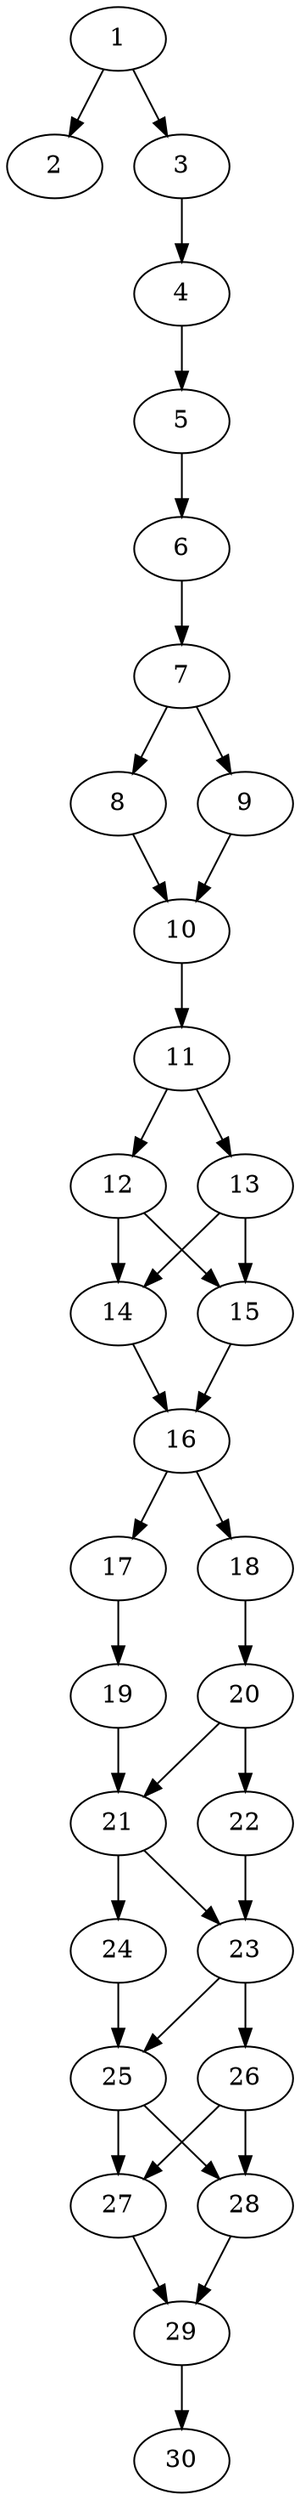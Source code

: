 // DAG automatically generated by daggen at Thu Oct  3 14:04:19 2019
// ./daggen --dot -n 30 --ccr 0.4 --fat 0.3 --regular 0.7 --density 0.9 --mindata 5242880 --maxdata 52428800 
digraph G {
  1 [size="42480640", alpha="0.05", expect_size="16992256"] 
  1 -> 2 [size ="16992256"]
  1 -> 3 [size ="16992256"]
  2 [size="123904000", alpha="0.00", expect_size="49561600"] 
  3 [size="114554880", alpha="0.15", expect_size="45821952"] 
  3 -> 4 [size ="45821952"]
  4 [size="16732160", alpha="0.02", expect_size="6692864"] 
  4 -> 5 [size ="6692864"]
  5 [size="113884160", alpha="0.10", expect_size="45553664"] 
  5 -> 6 [size ="45553664"]
  6 [size="54566400", alpha="0.02", expect_size="21826560"] 
  6 -> 7 [size ="21826560"]
  7 [size="79285760", alpha="0.13", expect_size="31714304"] 
  7 -> 8 [size ="31714304"]
  7 -> 9 [size ="31714304"]
  8 [size="48273920", alpha="0.08", expect_size="19309568"] 
  8 -> 10 [size ="19309568"]
  9 [size="35601920", alpha="0.06", expect_size="14240768"] 
  9 -> 10 [size ="14240768"]
  10 [size="30233600", alpha="0.15", expect_size="12093440"] 
  10 -> 11 [size ="12093440"]
  11 [size="80903680", alpha="0.08", expect_size="32361472"] 
  11 -> 12 [size ="32361472"]
  11 -> 13 [size ="32361472"]
  12 [size="108700160", alpha="0.09", expect_size="43480064"] 
  12 -> 14 [size ="43480064"]
  12 -> 15 [size ="43480064"]
  13 [size="110479360", alpha="0.17", expect_size="44191744"] 
  13 -> 14 [size ="44191744"]
  13 -> 15 [size ="44191744"]
  14 [size="82542080", alpha="0.01", expect_size="33016832"] 
  14 -> 16 [size ="33016832"]
  15 [size="96977920", alpha="0.11", expect_size="38791168"] 
  15 -> 16 [size ="38791168"]
  16 [size="37337600", alpha="0.10", expect_size="14935040"] 
  16 -> 17 [size ="14935040"]
  16 -> 18 [size ="14935040"]
  17 [size="48921600", alpha="0.18", expect_size="19568640"] 
  17 -> 19 [size ="19568640"]
  18 [size="128281600", alpha="0.12", expect_size="51312640"] 
  18 -> 20 [size ="51312640"]
  19 [size="59041280", alpha="0.02", expect_size="23616512"] 
  19 -> 21 [size ="23616512"]
  20 [size="95820800", alpha="0.03", expect_size="38328320"] 
  20 -> 21 [size ="38328320"]
  20 -> 22 [size ="38328320"]
  21 [size="63933440", alpha="0.09", expect_size="25573376"] 
  21 -> 23 [size ="25573376"]
  21 -> 24 [size ="25573376"]
  22 [size="111037440", alpha="0.14", expect_size="44414976"] 
  22 -> 23 [size ="44414976"]
  23 [size="47298560", alpha="0.16", expect_size="18919424"] 
  23 -> 25 [size ="18919424"]
  23 -> 26 [size ="18919424"]
  24 [size="27151360", alpha="0.19", expect_size="10860544"] 
  24 -> 25 [size ="10860544"]
  25 [size="31098880", alpha="0.18", expect_size="12439552"] 
  25 -> 27 [size ="12439552"]
  25 -> 28 [size ="12439552"]
  26 [size="98073600", alpha="0.05", expect_size="39229440"] 
  26 -> 27 [size ="39229440"]
  26 -> 28 [size ="39229440"]
  27 [size="39946240", alpha="0.03", expect_size="15978496"] 
  27 -> 29 [size ="15978496"]
  28 [size="28382720", alpha="0.07", expect_size="11353088"] 
  28 -> 29 [size ="11353088"]
  29 [size="98048000", alpha="0.14", expect_size="39219200"] 
  29 -> 30 [size ="39219200"]
  30 [size="112358400", alpha="0.05", expect_size="44943360"] 
}

